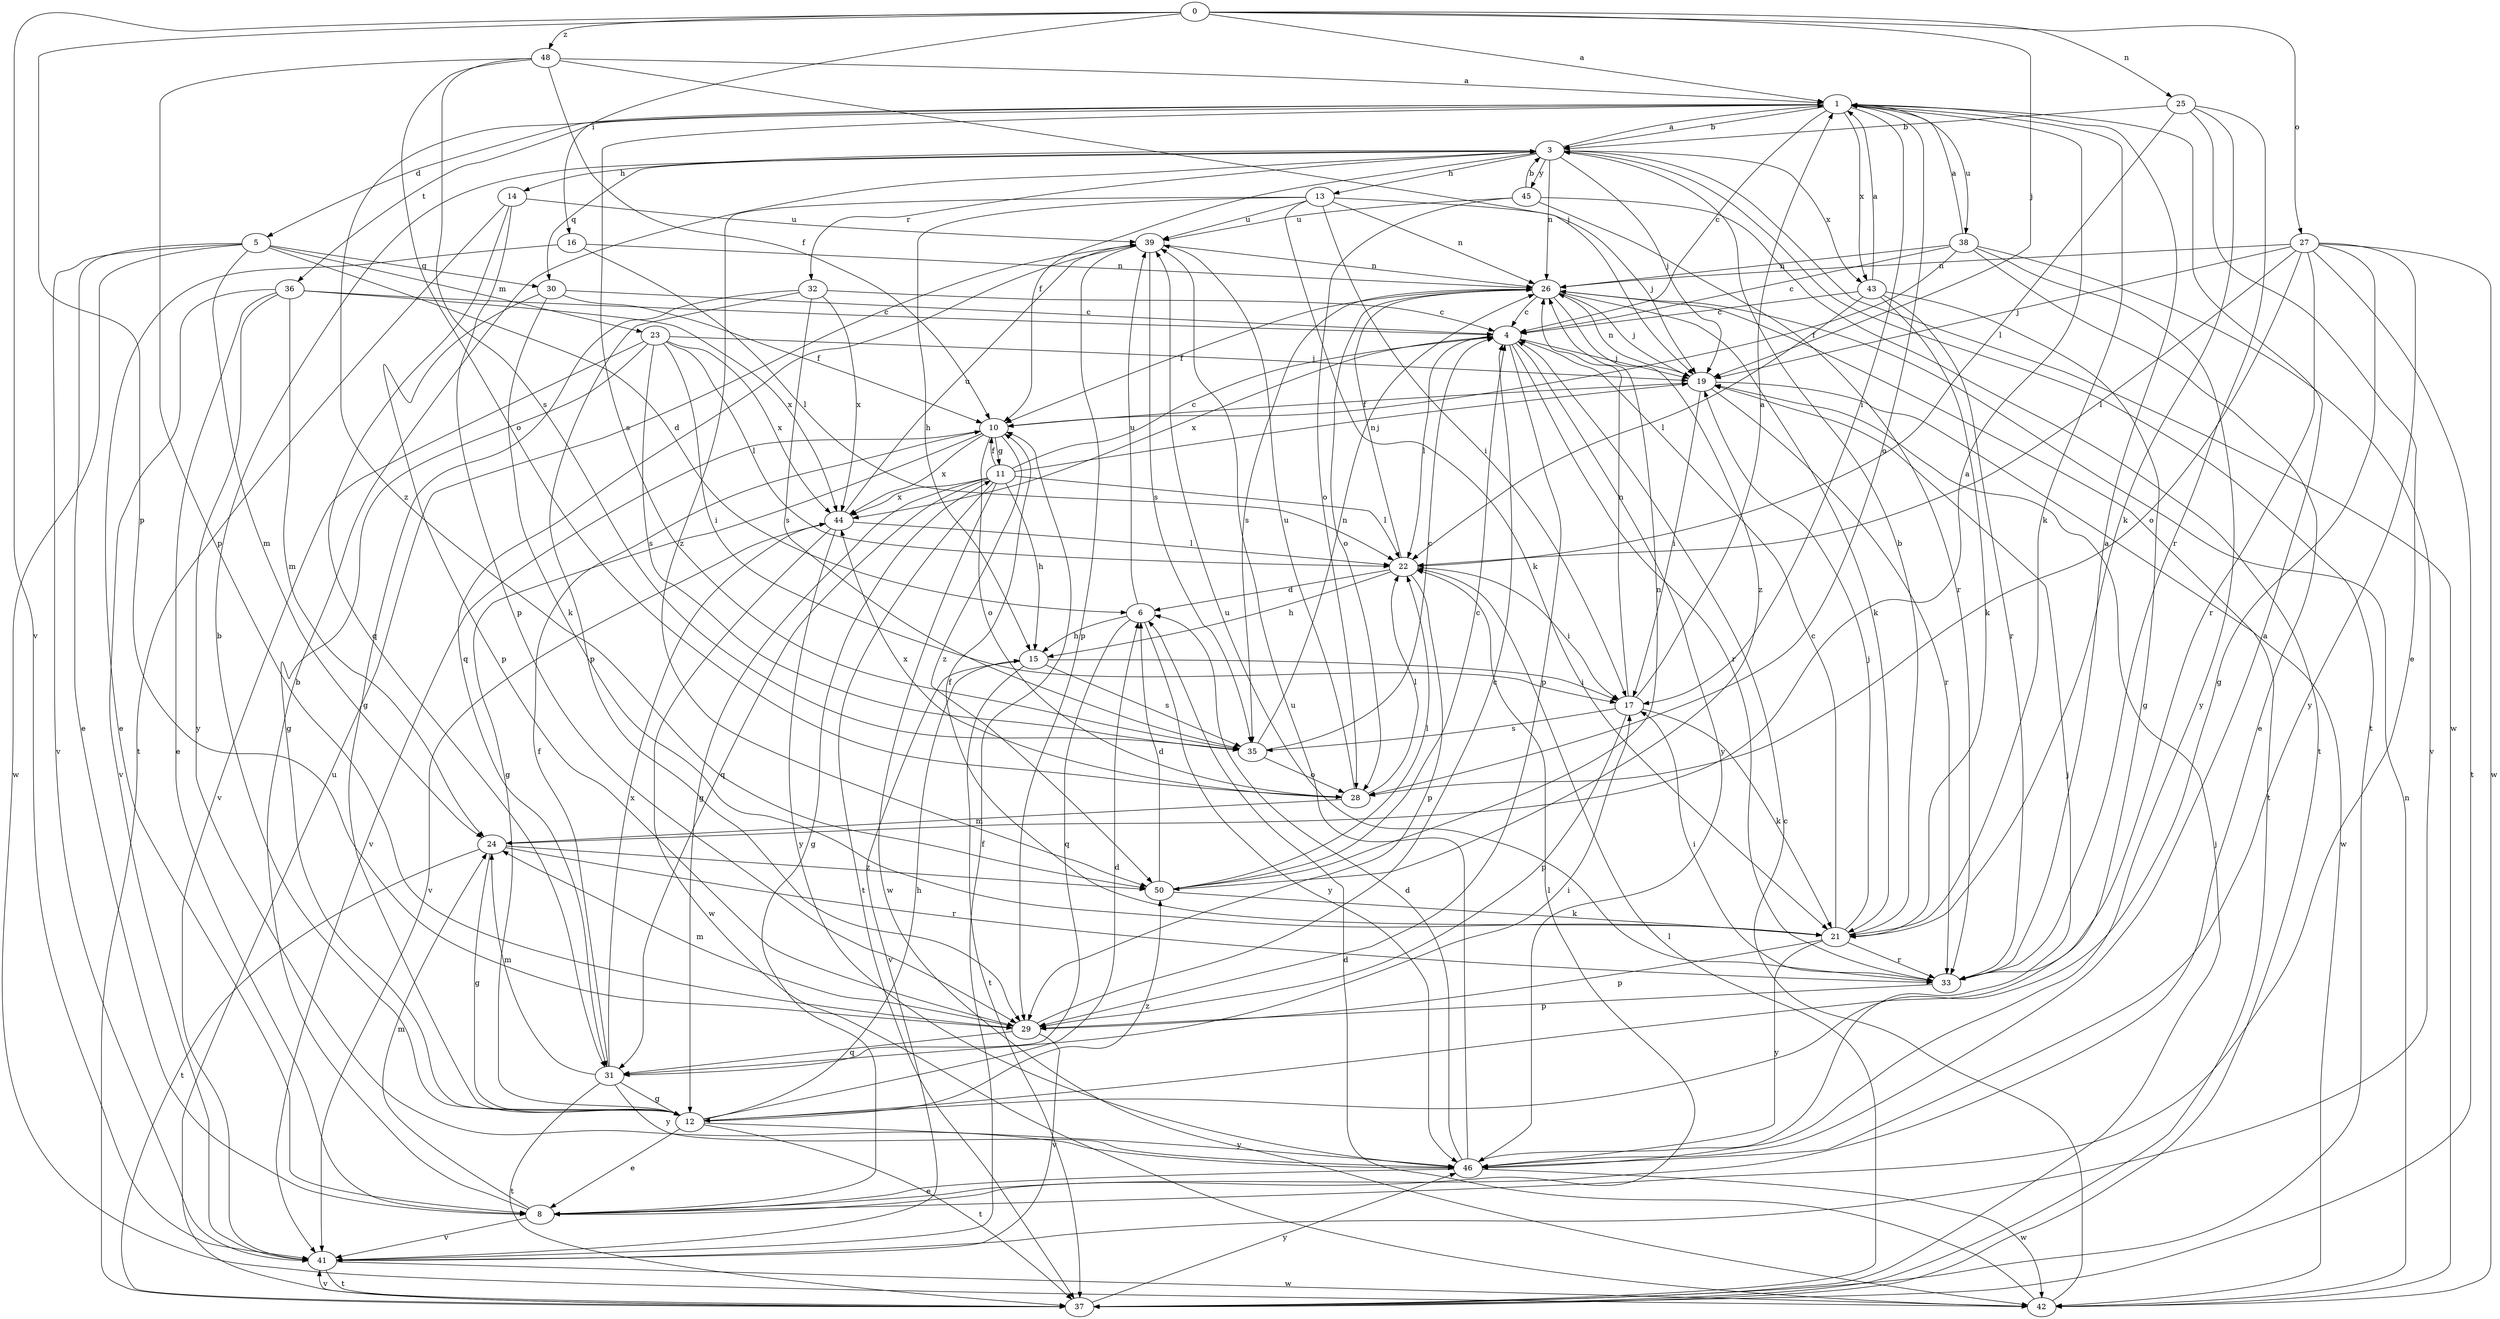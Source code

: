 strict digraph  {
0;
1;
3;
4;
5;
6;
8;
10;
11;
12;
13;
14;
15;
16;
17;
19;
21;
22;
23;
24;
25;
26;
27;
28;
29;
30;
31;
32;
33;
35;
36;
37;
38;
39;
41;
42;
43;
44;
45;
46;
48;
50;
0 -> 1  [label=a];
0 -> 16  [label=i];
0 -> 19  [label=j];
0 -> 25  [label=n];
0 -> 27  [label=o];
0 -> 29  [label=p];
0 -> 41  [label=v];
0 -> 48  [label=z];
1 -> 3  [label=b];
1 -> 4  [label=c];
1 -> 5  [label=d];
1 -> 17  [label=i];
1 -> 21  [label=k];
1 -> 28  [label=o];
1 -> 35  [label=s];
1 -> 36  [label=t];
1 -> 38  [label=u];
1 -> 43  [label=x];
1 -> 50  [label=z];
3 -> 1  [label=a];
3 -> 10  [label=f];
3 -> 13  [label=h];
3 -> 14  [label=h];
3 -> 19  [label=j];
3 -> 26  [label=n];
3 -> 30  [label=q];
3 -> 32  [label=r];
3 -> 37  [label=t];
3 -> 42  [label=w];
3 -> 43  [label=x];
3 -> 45  [label=y];
4 -> 19  [label=j];
4 -> 22  [label=l];
4 -> 29  [label=p];
4 -> 33  [label=r];
4 -> 44  [label=x];
4 -> 46  [label=y];
5 -> 6  [label=d];
5 -> 8  [label=e];
5 -> 23  [label=m];
5 -> 24  [label=m];
5 -> 30  [label=q];
5 -> 41  [label=v];
5 -> 42  [label=w];
6 -> 15  [label=h];
6 -> 31  [label=q];
6 -> 39  [label=u];
6 -> 46  [label=y];
8 -> 3  [label=b];
8 -> 11  [label=g];
8 -> 22  [label=l];
8 -> 24  [label=m];
8 -> 41  [label=v];
10 -> 11  [label=g];
10 -> 12  [label=g];
10 -> 28  [label=o];
10 -> 41  [label=v];
10 -> 44  [label=x];
10 -> 50  [label=z];
11 -> 4  [label=c];
11 -> 10  [label=f];
11 -> 12  [label=g];
11 -> 15  [label=h];
11 -> 19  [label=j];
11 -> 22  [label=l];
11 -> 31  [label=q];
11 -> 37  [label=t];
11 -> 42  [label=w];
11 -> 44  [label=x];
12 -> 3  [label=b];
12 -> 6  [label=d];
12 -> 8  [label=e];
12 -> 15  [label=h];
12 -> 37  [label=t];
12 -> 46  [label=y];
12 -> 50  [label=z];
13 -> 15  [label=h];
13 -> 17  [label=i];
13 -> 19  [label=j];
13 -> 21  [label=k];
13 -> 26  [label=n];
13 -> 39  [label=u];
13 -> 50  [label=z];
14 -> 29  [label=p];
14 -> 31  [label=q];
14 -> 37  [label=t];
14 -> 39  [label=u];
15 -> 17  [label=i];
15 -> 35  [label=s];
15 -> 37  [label=t];
15 -> 41  [label=v];
16 -> 8  [label=e];
16 -> 22  [label=l];
16 -> 26  [label=n];
17 -> 1  [label=a];
17 -> 21  [label=k];
17 -> 26  [label=n];
17 -> 29  [label=p];
17 -> 35  [label=s];
19 -> 10  [label=f];
19 -> 17  [label=i];
19 -> 26  [label=n];
19 -> 33  [label=r];
19 -> 42  [label=w];
21 -> 3  [label=b];
21 -> 4  [label=c];
21 -> 10  [label=f];
21 -> 19  [label=j];
21 -> 29  [label=p];
21 -> 33  [label=r];
21 -> 46  [label=y];
22 -> 6  [label=d];
22 -> 15  [label=h];
22 -> 17  [label=i];
22 -> 26  [label=n];
22 -> 29  [label=p];
23 -> 12  [label=g];
23 -> 17  [label=i];
23 -> 19  [label=j];
23 -> 22  [label=l];
23 -> 35  [label=s];
23 -> 41  [label=v];
23 -> 44  [label=x];
24 -> 1  [label=a];
24 -> 12  [label=g];
24 -> 33  [label=r];
24 -> 37  [label=t];
24 -> 50  [label=z];
25 -> 3  [label=b];
25 -> 8  [label=e];
25 -> 21  [label=k];
25 -> 22  [label=l];
25 -> 33  [label=r];
26 -> 4  [label=c];
26 -> 10  [label=f];
26 -> 19  [label=j];
26 -> 21  [label=k];
26 -> 28  [label=o];
26 -> 35  [label=s];
26 -> 37  [label=t];
26 -> 50  [label=z];
27 -> 12  [label=g];
27 -> 19  [label=j];
27 -> 22  [label=l];
27 -> 26  [label=n];
27 -> 28  [label=o];
27 -> 33  [label=r];
27 -> 37  [label=t];
27 -> 42  [label=w];
27 -> 46  [label=y];
28 -> 22  [label=l];
28 -> 24  [label=m];
28 -> 39  [label=u];
28 -> 44  [label=x];
29 -> 4  [label=c];
29 -> 24  [label=m];
29 -> 31  [label=q];
29 -> 41  [label=v];
30 -> 4  [label=c];
30 -> 10  [label=f];
30 -> 21  [label=k];
30 -> 29  [label=p];
31 -> 10  [label=f];
31 -> 12  [label=g];
31 -> 17  [label=i];
31 -> 24  [label=m];
31 -> 37  [label=t];
31 -> 44  [label=x];
31 -> 46  [label=y];
32 -> 4  [label=c];
32 -> 12  [label=g];
32 -> 29  [label=p];
32 -> 35  [label=s];
32 -> 44  [label=x];
33 -> 1  [label=a];
33 -> 17  [label=i];
33 -> 29  [label=p];
33 -> 39  [label=u];
35 -> 4  [label=c];
35 -> 26  [label=n];
35 -> 28  [label=o];
36 -> 4  [label=c];
36 -> 8  [label=e];
36 -> 24  [label=m];
36 -> 41  [label=v];
36 -> 44  [label=x];
36 -> 46  [label=y];
37 -> 19  [label=j];
37 -> 22  [label=l];
37 -> 39  [label=u];
37 -> 41  [label=v];
37 -> 46  [label=y];
38 -> 1  [label=a];
38 -> 4  [label=c];
38 -> 8  [label=e];
38 -> 10  [label=f];
38 -> 26  [label=n];
38 -> 41  [label=v];
38 -> 46  [label=y];
39 -> 26  [label=n];
39 -> 29  [label=p];
39 -> 31  [label=q];
39 -> 35  [label=s];
41 -> 10  [label=f];
41 -> 37  [label=t];
41 -> 42  [label=w];
42 -> 4  [label=c];
42 -> 6  [label=d];
42 -> 26  [label=n];
43 -> 1  [label=a];
43 -> 4  [label=c];
43 -> 12  [label=g];
43 -> 21  [label=k];
43 -> 22  [label=l];
43 -> 33  [label=r];
44 -> 22  [label=l];
44 -> 39  [label=u];
44 -> 41  [label=v];
44 -> 42  [label=w];
44 -> 46  [label=y];
45 -> 3  [label=b];
45 -> 28  [label=o];
45 -> 33  [label=r];
45 -> 37  [label=t];
45 -> 39  [label=u];
46 -> 1  [label=a];
46 -> 6  [label=d];
46 -> 8  [label=e];
46 -> 19  [label=j];
46 -> 39  [label=u];
46 -> 42  [label=w];
48 -> 1  [label=a];
48 -> 10  [label=f];
48 -> 19  [label=j];
48 -> 28  [label=o];
48 -> 29  [label=p];
48 -> 35  [label=s];
50 -> 4  [label=c];
50 -> 6  [label=d];
50 -> 21  [label=k];
50 -> 22  [label=l];
50 -> 26  [label=n];
}
